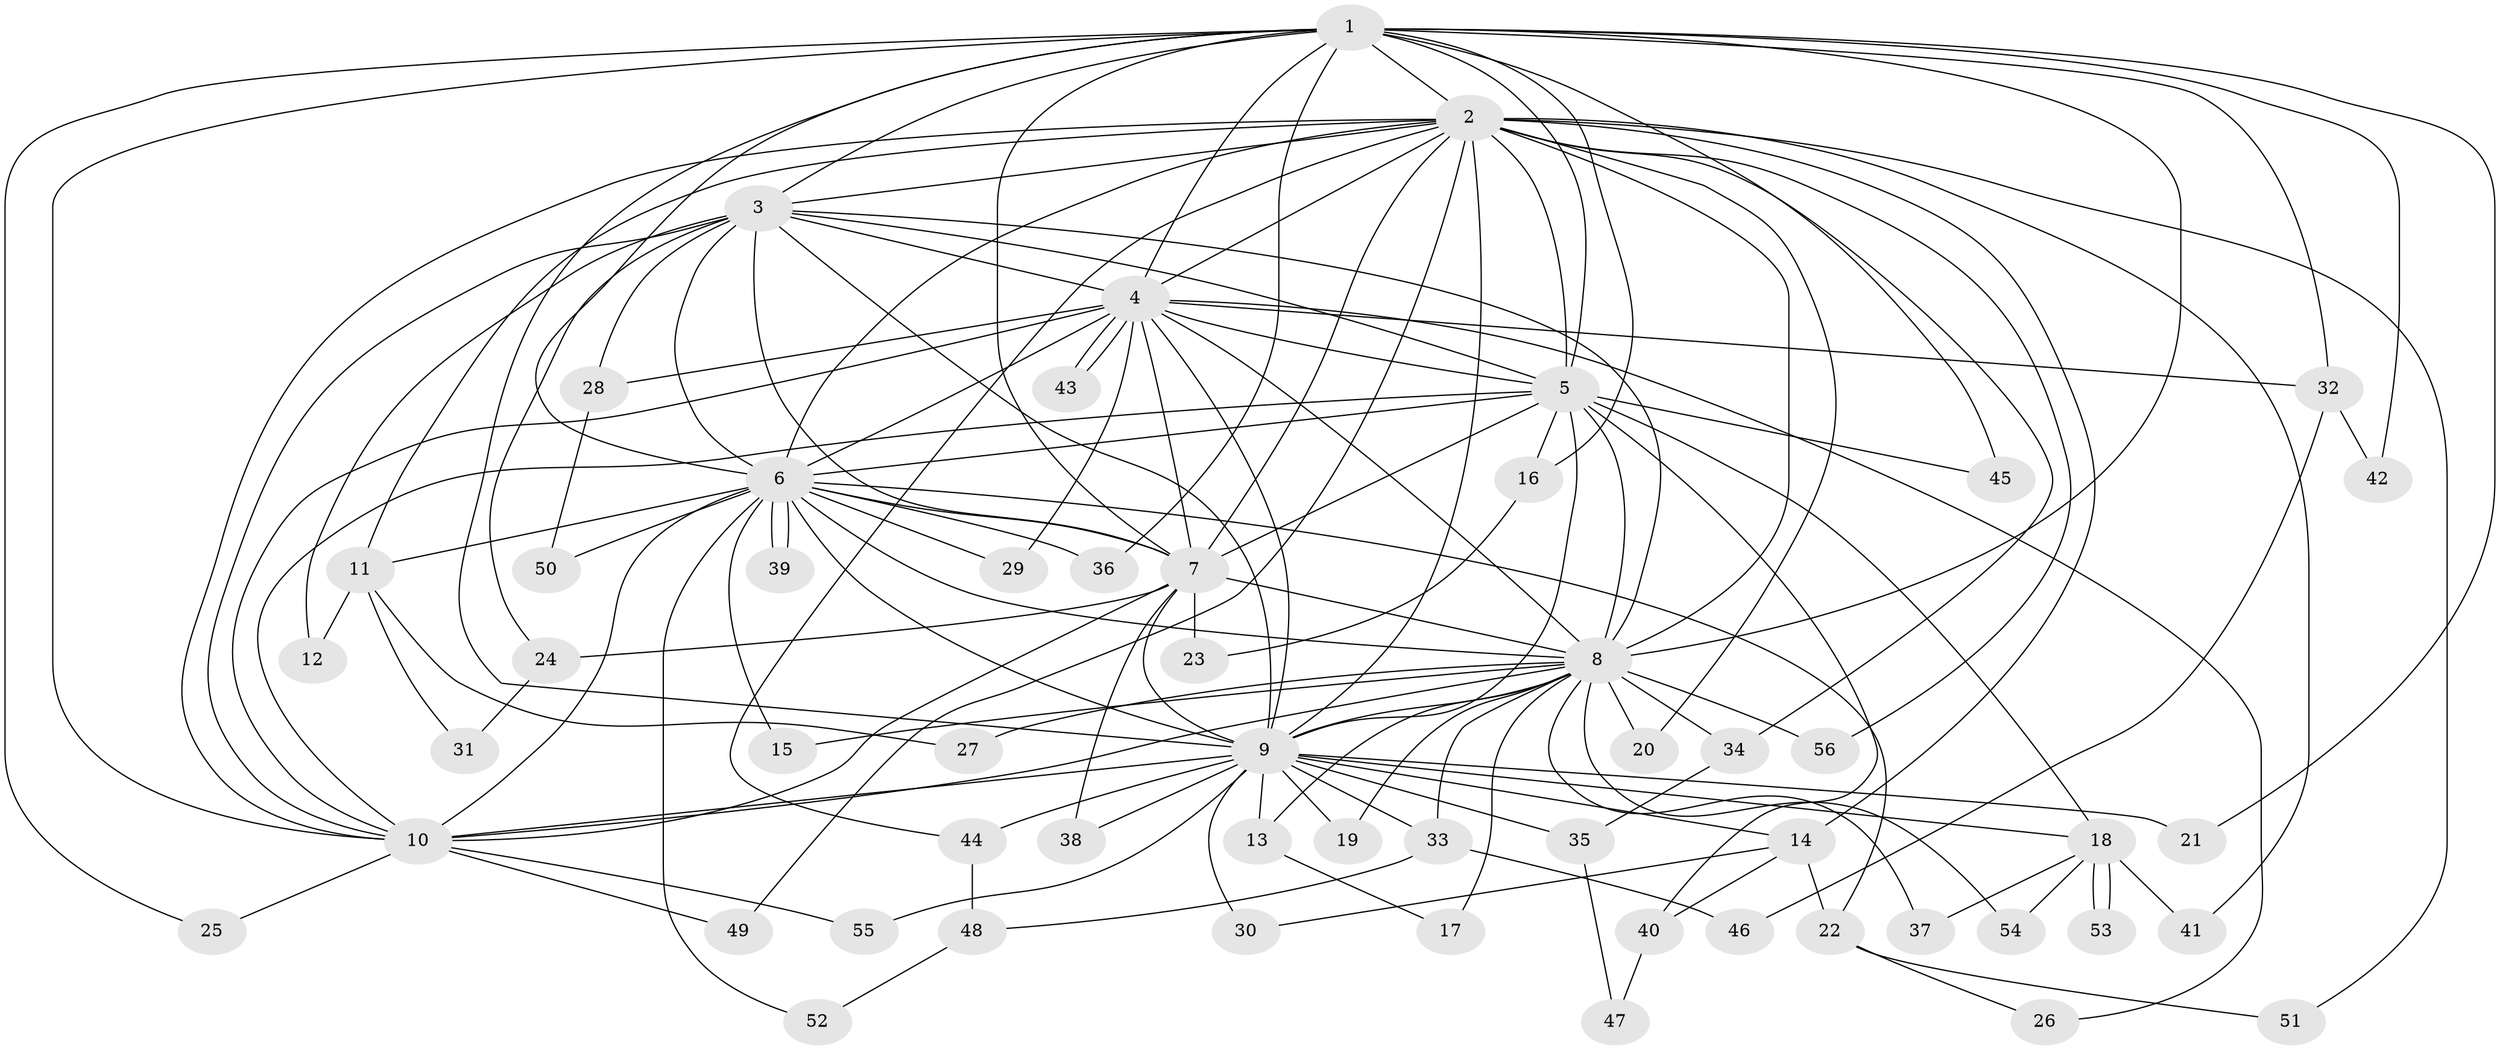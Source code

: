 // Generated by graph-tools (version 1.1) at 2025/25/03/09/25 03:25:38]
// undirected, 56 vertices, 137 edges
graph export_dot {
graph [start="1"]
  node [color=gray90,style=filled];
  1;
  2;
  3;
  4;
  5;
  6;
  7;
  8;
  9;
  10;
  11;
  12;
  13;
  14;
  15;
  16;
  17;
  18;
  19;
  20;
  21;
  22;
  23;
  24;
  25;
  26;
  27;
  28;
  29;
  30;
  31;
  32;
  33;
  34;
  35;
  36;
  37;
  38;
  39;
  40;
  41;
  42;
  43;
  44;
  45;
  46;
  47;
  48;
  49;
  50;
  51;
  52;
  53;
  54;
  55;
  56;
  1 -- 2;
  1 -- 3;
  1 -- 4;
  1 -- 5;
  1 -- 6;
  1 -- 7;
  1 -- 8;
  1 -- 9;
  1 -- 10;
  1 -- 16;
  1 -- 21;
  1 -- 25;
  1 -- 32;
  1 -- 36;
  1 -- 42;
  1 -- 45;
  2 -- 3;
  2 -- 4;
  2 -- 5;
  2 -- 6;
  2 -- 7;
  2 -- 8;
  2 -- 9;
  2 -- 10;
  2 -- 11;
  2 -- 14;
  2 -- 20;
  2 -- 34;
  2 -- 41;
  2 -- 44;
  2 -- 49;
  2 -- 51;
  2 -- 56;
  3 -- 4;
  3 -- 5;
  3 -- 6;
  3 -- 7;
  3 -- 8;
  3 -- 9;
  3 -- 10;
  3 -- 12;
  3 -- 24;
  3 -- 28;
  4 -- 5;
  4 -- 6;
  4 -- 7;
  4 -- 8;
  4 -- 9;
  4 -- 10;
  4 -- 26;
  4 -- 28;
  4 -- 29;
  4 -- 32;
  4 -- 43;
  4 -- 43;
  5 -- 6;
  5 -- 7;
  5 -- 8;
  5 -- 9;
  5 -- 10;
  5 -- 16;
  5 -- 18;
  5 -- 40;
  5 -- 45;
  6 -- 7;
  6 -- 8;
  6 -- 9;
  6 -- 10;
  6 -- 11;
  6 -- 15;
  6 -- 22;
  6 -- 29;
  6 -- 36;
  6 -- 39;
  6 -- 39;
  6 -- 50;
  6 -- 52;
  7 -- 8;
  7 -- 9;
  7 -- 10;
  7 -- 23;
  7 -- 24;
  7 -- 38;
  8 -- 9;
  8 -- 10;
  8 -- 13;
  8 -- 15;
  8 -- 17;
  8 -- 19;
  8 -- 20;
  8 -- 27;
  8 -- 33;
  8 -- 34;
  8 -- 37;
  8 -- 54;
  8 -- 56;
  9 -- 10;
  9 -- 13;
  9 -- 14;
  9 -- 18;
  9 -- 19;
  9 -- 21;
  9 -- 30;
  9 -- 33;
  9 -- 35;
  9 -- 38;
  9 -- 44;
  9 -- 55;
  10 -- 25;
  10 -- 49;
  10 -- 55;
  11 -- 12;
  11 -- 27;
  11 -- 31;
  13 -- 17;
  14 -- 22;
  14 -- 30;
  14 -- 40;
  16 -- 23;
  18 -- 37;
  18 -- 41;
  18 -- 53;
  18 -- 53;
  18 -- 54;
  22 -- 26;
  22 -- 51;
  24 -- 31;
  28 -- 50;
  32 -- 42;
  32 -- 46;
  33 -- 46;
  33 -- 48;
  34 -- 35;
  35 -- 47;
  40 -- 47;
  44 -- 48;
  48 -- 52;
}
